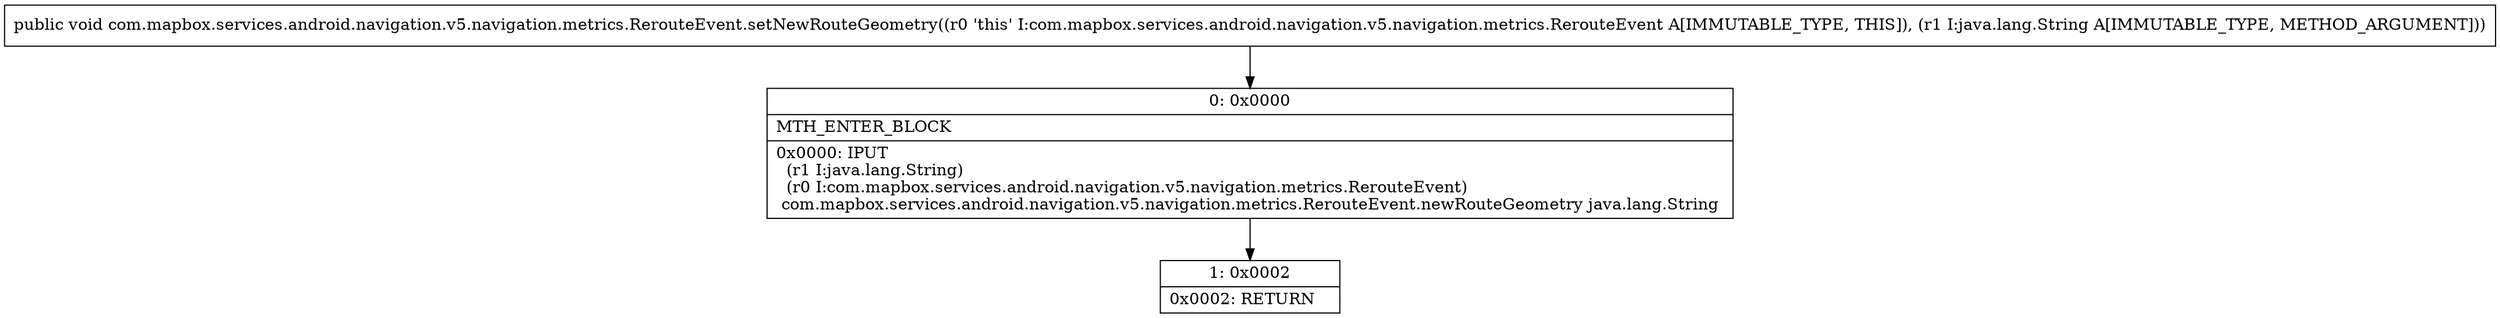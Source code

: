 digraph "CFG forcom.mapbox.services.android.navigation.v5.navigation.metrics.RerouteEvent.setNewRouteGeometry(Ljava\/lang\/String;)V" {
Node_0 [shape=record,label="{0\:\ 0x0000|MTH_ENTER_BLOCK\l|0x0000: IPUT  \l  (r1 I:java.lang.String)\l  (r0 I:com.mapbox.services.android.navigation.v5.navigation.metrics.RerouteEvent)\l com.mapbox.services.android.navigation.v5.navigation.metrics.RerouteEvent.newRouteGeometry java.lang.String \l}"];
Node_1 [shape=record,label="{1\:\ 0x0002|0x0002: RETURN   \l}"];
MethodNode[shape=record,label="{public void com.mapbox.services.android.navigation.v5.navigation.metrics.RerouteEvent.setNewRouteGeometry((r0 'this' I:com.mapbox.services.android.navigation.v5.navigation.metrics.RerouteEvent A[IMMUTABLE_TYPE, THIS]), (r1 I:java.lang.String A[IMMUTABLE_TYPE, METHOD_ARGUMENT])) }"];
MethodNode -> Node_0;
Node_0 -> Node_1;
}

